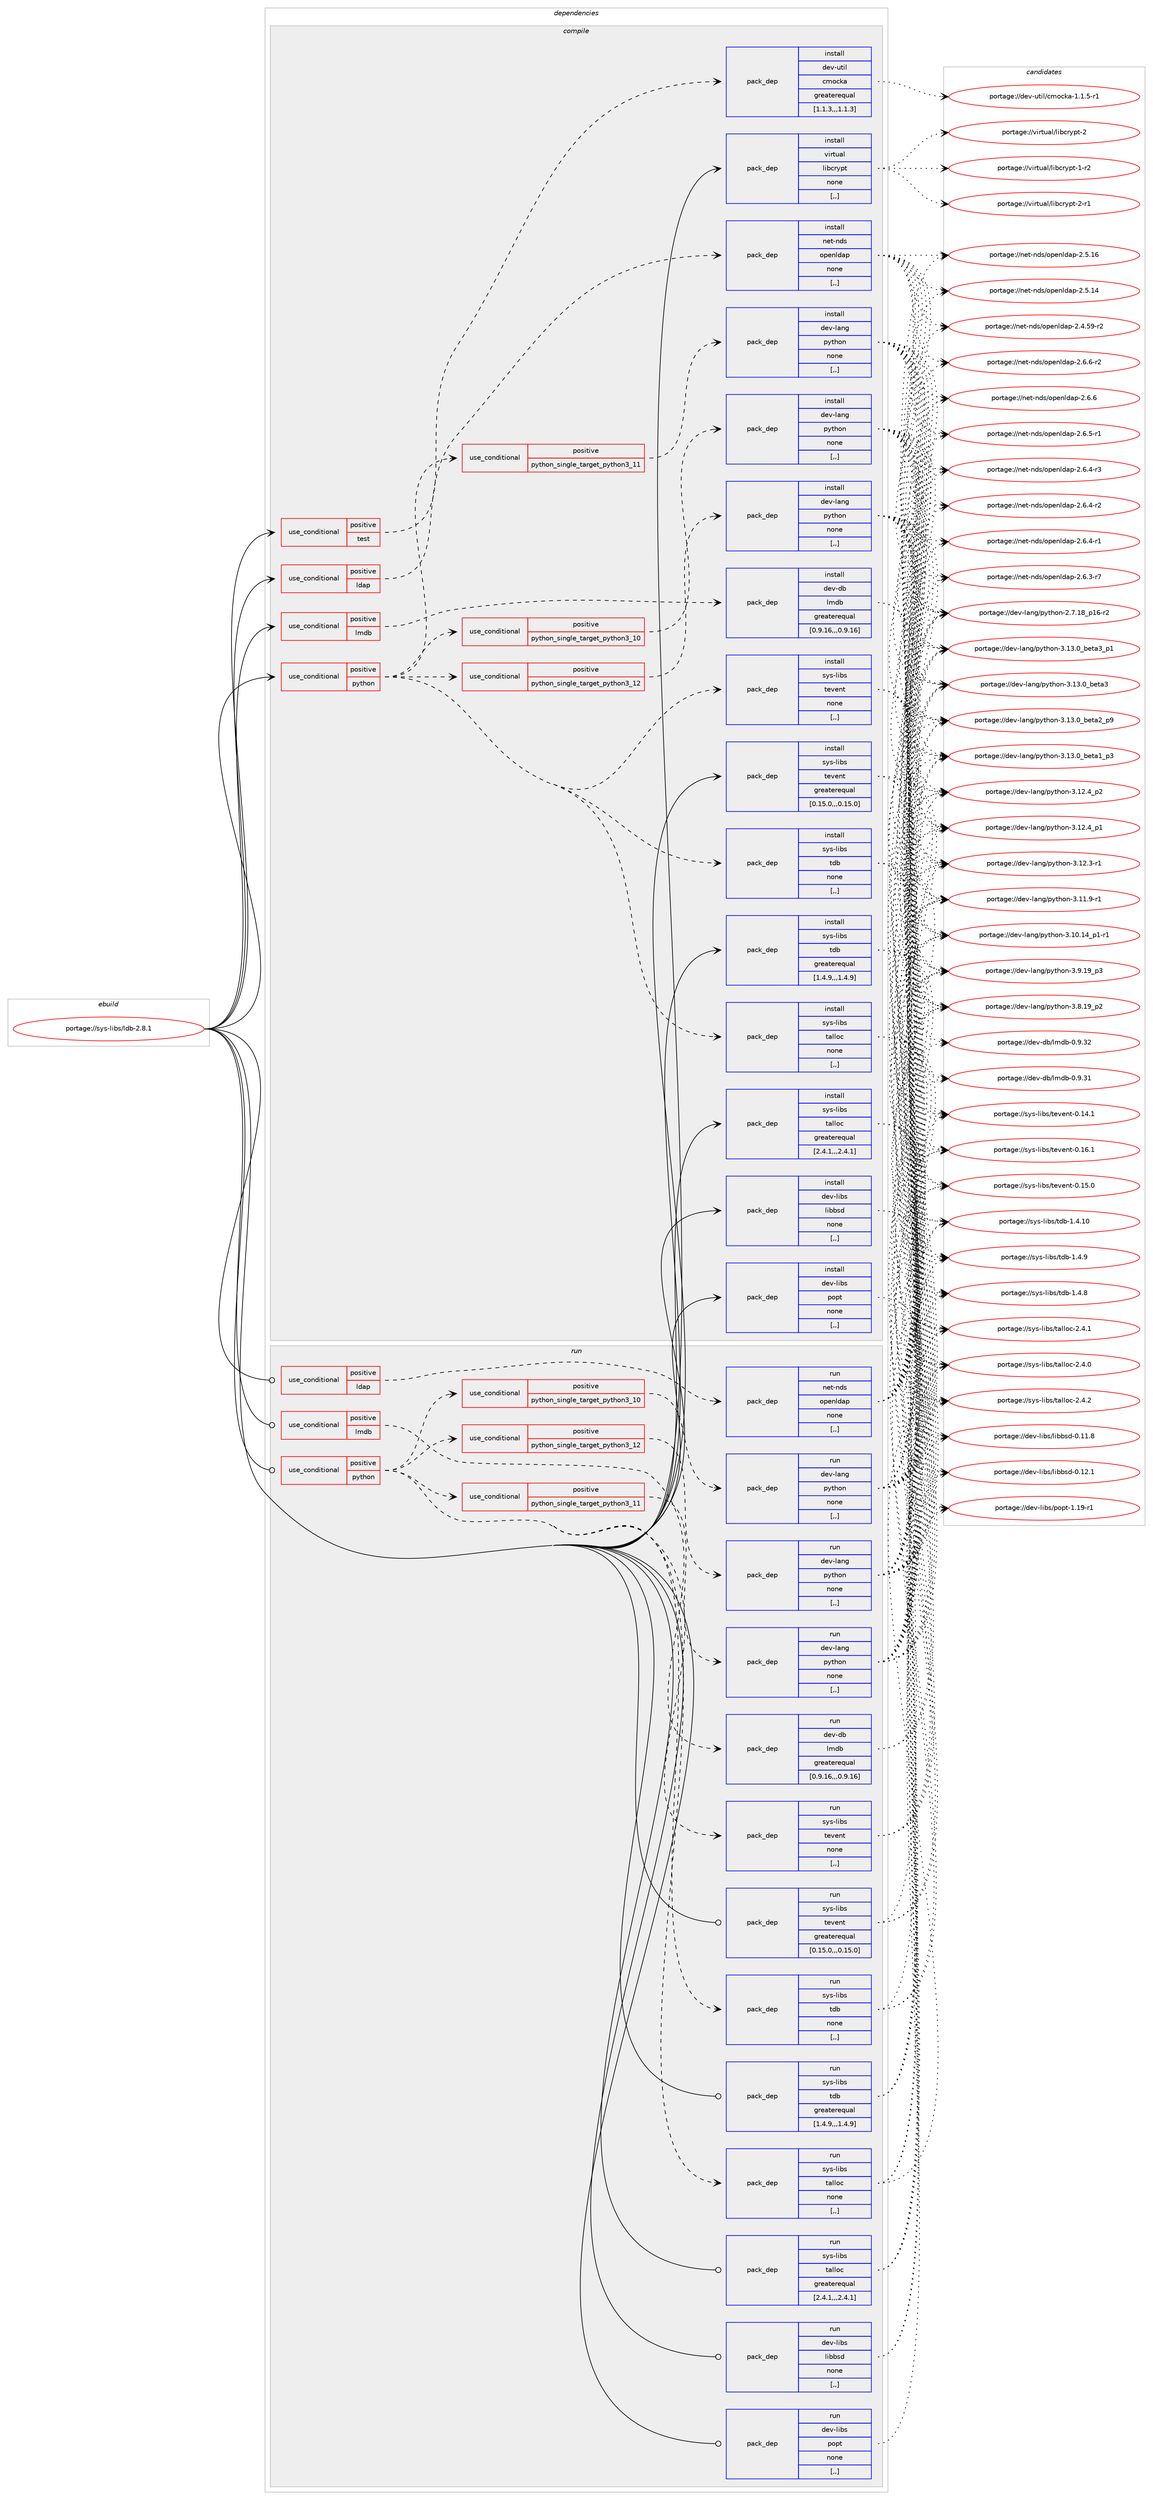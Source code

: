 digraph prolog {

# *************
# Graph options
# *************

newrank=true;
concentrate=true;
compound=true;
graph [rankdir=LR,fontname=Helvetica,fontsize=10,ranksep=1.5];#, ranksep=2.5, nodesep=0.2];
edge  [arrowhead=vee];
node  [fontname=Helvetica,fontsize=10];

# **********
# The ebuild
# **********

subgraph cluster_leftcol {
color=gray;
label=<<i>ebuild</i>>;
id [label="portage://sys-libs/ldb-2.8.1", color=red, width=4, href="../sys-libs/ldb-2.8.1.svg"];
}

# ****************
# The dependencies
# ****************

subgraph cluster_midcol {
color=gray;
label=<<i>dependencies</i>>;
subgraph cluster_compile {
fillcolor="#eeeeee";
style=filled;
label=<<i>compile</i>>;
subgraph cond116615 {
dependency437889 [label=<<TABLE BORDER="0" CELLBORDER="1" CELLSPACING="0" CELLPADDING="4"><TR><TD ROWSPAN="3" CELLPADDING="10">use_conditional</TD></TR><TR><TD>positive</TD></TR><TR><TD>ldap</TD></TR></TABLE>>, shape=none, color=red];
subgraph pack318269 {
dependency437890 [label=<<TABLE BORDER="0" CELLBORDER="1" CELLSPACING="0" CELLPADDING="4" WIDTH="220"><TR><TD ROWSPAN="6" CELLPADDING="30">pack_dep</TD></TR><TR><TD WIDTH="110">install</TD></TR><TR><TD>net-nds</TD></TR><TR><TD>openldap</TD></TR><TR><TD>none</TD></TR><TR><TD>[,,]</TD></TR></TABLE>>, shape=none, color=blue];
}
dependency437889:e -> dependency437890:w [weight=20,style="dashed",arrowhead="vee"];
}
id:e -> dependency437889:w [weight=20,style="solid",arrowhead="vee"];
subgraph cond116616 {
dependency437891 [label=<<TABLE BORDER="0" CELLBORDER="1" CELLSPACING="0" CELLPADDING="4"><TR><TD ROWSPAN="3" CELLPADDING="10">use_conditional</TD></TR><TR><TD>positive</TD></TR><TR><TD>lmdb</TD></TR></TABLE>>, shape=none, color=red];
subgraph pack318270 {
dependency437892 [label=<<TABLE BORDER="0" CELLBORDER="1" CELLSPACING="0" CELLPADDING="4" WIDTH="220"><TR><TD ROWSPAN="6" CELLPADDING="30">pack_dep</TD></TR><TR><TD WIDTH="110">install</TD></TR><TR><TD>dev-db</TD></TR><TR><TD>lmdb</TD></TR><TR><TD>greaterequal</TD></TR><TR><TD>[0.9.16,,,0.9.16]</TD></TR></TABLE>>, shape=none, color=blue];
}
dependency437891:e -> dependency437892:w [weight=20,style="dashed",arrowhead="vee"];
}
id:e -> dependency437891:w [weight=20,style="solid",arrowhead="vee"];
subgraph cond116617 {
dependency437893 [label=<<TABLE BORDER="0" CELLBORDER="1" CELLSPACING="0" CELLPADDING="4"><TR><TD ROWSPAN="3" CELLPADDING="10">use_conditional</TD></TR><TR><TD>positive</TD></TR><TR><TD>python</TD></TR></TABLE>>, shape=none, color=red];
subgraph cond116618 {
dependency437894 [label=<<TABLE BORDER="0" CELLBORDER="1" CELLSPACING="0" CELLPADDING="4"><TR><TD ROWSPAN="3" CELLPADDING="10">use_conditional</TD></TR><TR><TD>positive</TD></TR><TR><TD>python_single_target_python3_10</TD></TR></TABLE>>, shape=none, color=red];
subgraph pack318271 {
dependency437895 [label=<<TABLE BORDER="0" CELLBORDER="1" CELLSPACING="0" CELLPADDING="4" WIDTH="220"><TR><TD ROWSPAN="6" CELLPADDING="30">pack_dep</TD></TR><TR><TD WIDTH="110">install</TD></TR><TR><TD>dev-lang</TD></TR><TR><TD>python</TD></TR><TR><TD>none</TD></TR><TR><TD>[,,]</TD></TR></TABLE>>, shape=none, color=blue];
}
dependency437894:e -> dependency437895:w [weight=20,style="dashed",arrowhead="vee"];
}
dependency437893:e -> dependency437894:w [weight=20,style="dashed",arrowhead="vee"];
subgraph cond116619 {
dependency437896 [label=<<TABLE BORDER="0" CELLBORDER="1" CELLSPACING="0" CELLPADDING="4"><TR><TD ROWSPAN="3" CELLPADDING="10">use_conditional</TD></TR><TR><TD>positive</TD></TR><TR><TD>python_single_target_python3_11</TD></TR></TABLE>>, shape=none, color=red];
subgraph pack318272 {
dependency437897 [label=<<TABLE BORDER="0" CELLBORDER="1" CELLSPACING="0" CELLPADDING="4" WIDTH="220"><TR><TD ROWSPAN="6" CELLPADDING="30">pack_dep</TD></TR><TR><TD WIDTH="110">install</TD></TR><TR><TD>dev-lang</TD></TR><TR><TD>python</TD></TR><TR><TD>none</TD></TR><TR><TD>[,,]</TD></TR></TABLE>>, shape=none, color=blue];
}
dependency437896:e -> dependency437897:w [weight=20,style="dashed",arrowhead="vee"];
}
dependency437893:e -> dependency437896:w [weight=20,style="dashed",arrowhead="vee"];
subgraph cond116620 {
dependency437898 [label=<<TABLE BORDER="0" CELLBORDER="1" CELLSPACING="0" CELLPADDING="4"><TR><TD ROWSPAN="3" CELLPADDING="10">use_conditional</TD></TR><TR><TD>positive</TD></TR><TR><TD>python_single_target_python3_12</TD></TR></TABLE>>, shape=none, color=red];
subgraph pack318273 {
dependency437899 [label=<<TABLE BORDER="0" CELLBORDER="1" CELLSPACING="0" CELLPADDING="4" WIDTH="220"><TR><TD ROWSPAN="6" CELLPADDING="30">pack_dep</TD></TR><TR><TD WIDTH="110">install</TD></TR><TR><TD>dev-lang</TD></TR><TR><TD>python</TD></TR><TR><TD>none</TD></TR><TR><TD>[,,]</TD></TR></TABLE>>, shape=none, color=blue];
}
dependency437898:e -> dependency437899:w [weight=20,style="dashed",arrowhead="vee"];
}
dependency437893:e -> dependency437898:w [weight=20,style="dashed",arrowhead="vee"];
subgraph pack318274 {
dependency437900 [label=<<TABLE BORDER="0" CELLBORDER="1" CELLSPACING="0" CELLPADDING="4" WIDTH="220"><TR><TD ROWSPAN="6" CELLPADDING="30">pack_dep</TD></TR><TR><TD WIDTH="110">install</TD></TR><TR><TD>sys-libs</TD></TR><TR><TD>talloc</TD></TR><TR><TD>none</TD></TR><TR><TD>[,,]</TD></TR></TABLE>>, shape=none, color=blue];
}
dependency437893:e -> dependency437900:w [weight=20,style="dashed",arrowhead="vee"];
subgraph pack318275 {
dependency437901 [label=<<TABLE BORDER="0" CELLBORDER="1" CELLSPACING="0" CELLPADDING="4" WIDTH="220"><TR><TD ROWSPAN="6" CELLPADDING="30">pack_dep</TD></TR><TR><TD WIDTH="110">install</TD></TR><TR><TD>sys-libs</TD></TR><TR><TD>tdb</TD></TR><TR><TD>none</TD></TR><TR><TD>[,,]</TD></TR></TABLE>>, shape=none, color=blue];
}
dependency437893:e -> dependency437901:w [weight=20,style="dashed",arrowhead="vee"];
subgraph pack318276 {
dependency437902 [label=<<TABLE BORDER="0" CELLBORDER="1" CELLSPACING="0" CELLPADDING="4" WIDTH="220"><TR><TD ROWSPAN="6" CELLPADDING="30">pack_dep</TD></TR><TR><TD WIDTH="110">install</TD></TR><TR><TD>sys-libs</TD></TR><TR><TD>tevent</TD></TR><TR><TD>none</TD></TR><TR><TD>[,,]</TD></TR></TABLE>>, shape=none, color=blue];
}
dependency437893:e -> dependency437902:w [weight=20,style="dashed",arrowhead="vee"];
}
id:e -> dependency437893:w [weight=20,style="solid",arrowhead="vee"];
subgraph cond116621 {
dependency437903 [label=<<TABLE BORDER="0" CELLBORDER="1" CELLSPACING="0" CELLPADDING="4"><TR><TD ROWSPAN="3" CELLPADDING="10">use_conditional</TD></TR><TR><TD>positive</TD></TR><TR><TD>test</TD></TR></TABLE>>, shape=none, color=red];
subgraph pack318277 {
dependency437904 [label=<<TABLE BORDER="0" CELLBORDER="1" CELLSPACING="0" CELLPADDING="4" WIDTH="220"><TR><TD ROWSPAN="6" CELLPADDING="30">pack_dep</TD></TR><TR><TD WIDTH="110">install</TD></TR><TR><TD>dev-util</TD></TR><TR><TD>cmocka</TD></TR><TR><TD>greaterequal</TD></TR><TR><TD>[1.1.3,,,1.1.3]</TD></TR></TABLE>>, shape=none, color=blue];
}
dependency437903:e -> dependency437904:w [weight=20,style="dashed",arrowhead="vee"];
}
id:e -> dependency437903:w [weight=20,style="solid",arrowhead="vee"];
subgraph pack318278 {
dependency437905 [label=<<TABLE BORDER="0" CELLBORDER="1" CELLSPACING="0" CELLPADDING="4" WIDTH="220"><TR><TD ROWSPAN="6" CELLPADDING="30">pack_dep</TD></TR><TR><TD WIDTH="110">install</TD></TR><TR><TD>dev-libs</TD></TR><TR><TD>libbsd</TD></TR><TR><TD>none</TD></TR><TR><TD>[,,]</TD></TR></TABLE>>, shape=none, color=blue];
}
id:e -> dependency437905:w [weight=20,style="solid",arrowhead="vee"];
subgraph pack318279 {
dependency437906 [label=<<TABLE BORDER="0" CELLBORDER="1" CELLSPACING="0" CELLPADDING="4" WIDTH="220"><TR><TD ROWSPAN="6" CELLPADDING="30">pack_dep</TD></TR><TR><TD WIDTH="110">install</TD></TR><TR><TD>dev-libs</TD></TR><TR><TD>popt</TD></TR><TR><TD>none</TD></TR><TR><TD>[,,]</TD></TR></TABLE>>, shape=none, color=blue];
}
id:e -> dependency437906:w [weight=20,style="solid",arrowhead="vee"];
subgraph pack318280 {
dependency437907 [label=<<TABLE BORDER="0" CELLBORDER="1" CELLSPACING="0" CELLPADDING="4" WIDTH="220"><TR><TD ROWSPAN="6" CELLPADDING="30">pack_dep</TD></TR><TR><TD WIDTH="110">install</TD></TR><TR><TD>sys-libs</TD></TR><TR><TD>talloc</TD></TR><TR><TD>greaterequal</TD></TR><TR><TD>[2.4.1,,,2.4.1]</TD></TR></TABLE>>, shape=none, color=blue];
}
id:e -> dependency437907:w [weight=20,style="solid",arrowhead="vee"];
subgraph pack318281 {
dependency437908 [label=<<TABLE BORDER="0" CELLBORDER="1" CELLSPACING="0" CELLPADDING="4" WIDTH="220"><TR><TD ROWSPAN="6" CELLPADDING="30">pack_dep</TD></TR><TR><TD WIDTH="110">install</TD></TR><TR><TD>sys-libs</TD></TR><TR><TD>tdb</TD></TR><TR><TD>greaterequal</TD></TR><TR><TD>[1.4.9,,,1.4.9]</TD></TR></TABLE>>, shape=none, color=blue];
}
id:e -> dependency437908:w [weight=20,style="solid",arrowhead="vee"];
subgraph pack318282 {
dependency437909 [label=<<TABLE BORDER="0" CELLBORDER="1" CELLSPACING="0" CELLPADDING="4" WIDTH="220"><TR><TD ROWSPAN="6" CELLPADDING="30">pack_dep</TD></TR><TR><TD WIDTH="110">install</TD></TR><TR><TD>sys-libs</TD></TR><TR><TD>tevent</TD></TR><TR><TD>greaterequal</TD></TR><TR><TD>[0.15.0,,,0.15.0]</TD></TR></TABLE>>, shape=none, color=blue];
}
id:e -> dependency437909:w [weight=20,style="solid",arrowhead="vee"];
subgraph pack318283 {
dependency437910 [label=<<TABLE BORDER="0" CELLBORDER="1" CELLSPACING="0" CELLPADDING="4" WIDTH="220"><TR><TD ROWSPAN="6" CELLPADDING="30">pack_dep</TD></TR><TR><TD WIDTH="110">install</TD></TR><TR><TD>virtual</TD></TR><TR><TD>libcrypt</TD></TR><TR><TD>none</TD></TR><TR><TD>[,,]</TD></TR></TABLE>>, shape=none, color=blue];
}
id:e -> dependency437910:w [weight=20,style="solid",arrowhead="vee"];
}
subgraph cluster_compileandrun {
fillcolor="#eeeeee";
style=filled;
label=<<i>compile and run</i>>;
}
subgraph cluster_run {
fillcolor="#eeeeee";
style=filled;
label=<<i>run</i>>;
subgraph cond116622 {
dependency437911 [label=<<TABLE BORDER="0" CELLBORDER="1" CELLSPACING="0" CELLPADDING="4"><TR><TD ROWSPAN="3" CELLPADDING="10">use_conditional</TD></TR><TR><TD>positive</TD></TR><TR><TD>ldap</TD></TR></TABLE>>, shape=none, color=red];
subgraph pack318284 {
dependency437912 [label=<<TABLE BORDER="0" CELLBORDER="1" CELLSPACING="0" CELLPADDING="4" WIDTH="220"><TR><TD ROWSPAN="6" CELLPADDING="30">pack_dep</TD></TR><TR><TD WIDTH="110">run</TD></TR><TR><TD>net-nds</TD></TR><TR><TD>openldap</TD></TR><TR><TD>none</TD></TR><TR><TD>[,,]</TD></TR></TABLE>>, shape=none, color=blue];
}
dependency437911:e -> dependency437912:w [weight=20,style="dashed",arrowhead="vee"];
}
id:e -> dependency437911:w [weight=20,style="solid",arrowhead="odot"];
subgraph cond116623 {
dependency437913 [label=<<TABLE BORDER="0" CELLBORDER="1" CELLSPACING="0" CELLPADDING="4"><TR><TD ROWSPAN="3" CELLPADDING="10">use_conditional</TD></TR><TR><TD>positive</TD></TR><TR><TD>lmdb</TD></TR></TABLE>>, shape=none, color=red];
subgraph pack318285 {
dependency437914 [label=<<TABLE BORDER="0" CELLBORDER="1" CELLSPACING="0" CELLPADDING="4" WIDTH="220"><TR><TD ROWSPAN="6" CELLPADDING="30">pack_dep</TD></TR><TR><TD WIDTH="110">run</TD></TR><TR><TD>dev-db</TD></TR><TR><TD>lmdb</TD></TR><TR><TD>greaterequal</TD></TR><TR><TD>[0.9.16,,,0.9.16]</TD></TR></TABLE>>, shape=none, color=blue];
}
dependency437913:e -> dependency437914:w [weight=20,style="dashed",arrowhead="vee"];
}
id:e -> dependency437913:w [weight=20,style="solid",arrowhead="odot"];
subgraph cond116624 {
dependency437915 [label=<<TABLE BORDER="0" CELLBORDER="1" CELLSPACING="0" CELLPADDING="4"><TR><TD ROWSPAN="3" CELLPADDING="10">use_conditional</TD></TR><TR><TD>positive</TD></TR><TR><TD>python</TD></TR></TABLE>>, shape=none, color=red];
subgraph cond116625 {
dependency437916 [label=<<TABLE BORDER="0" CELLBORDER="1" CELLSPACING="0" CELLPADDING="4"><TR><TD ROWSPAN="3" CELLPADDING="10">use_conditional</TD></TR><TR><TD>positive</TD></TR><TR><TD>python_single_target_python3_10</TD></TR></TABLE>>, shape=none, color=red];
subgraph pack318286 {
dependency437917 [label=<<TABLE BORDER="0" CELLBORDER="1" CELLSPACING="0" CELLPADDING="4" WIDTH="220"><TR><TD ROWSPAN="6" CELLPADDING="30">pack_dep</TD></TR><TR><TD WIDTH="110">run</TD></TR><TR><TD>dev-lang</TD></TR><TR><TD>python</TD></TR><TR><TD>none</TD></TR><TR><TD>[,,]</TD></TR></TABLE>>, shape=none, color=blue];
}
dependency437916:e -> dependency437917:w [weight=20,style="dashed",arrowhead="vee"];
}
dependency437915:e -> dependency437916:w [weight=20,style="dashed",arrowhead="vee"];
subgraph cond116626 {
dependency437918 [label=<<TABLE BORDER="0" CELLBORDER="1" CELLSPACING="0" CELLPADDING="4"><TR><TD ROWSPAN="3" CELLPADDING="10">use_conditional</TD></TR><TR><TD>positive</TD></TR><TR><TD>python_single_target_python3_11</TD></TR></TABLE>>, shape=none, color=red];
subgraph pack318287 {
dependency437919 [label=<<TABLE BORDER="0" CELLBORDER="1" CELLSPACING="0" CELLPADDING="4" WIDTH="220"><TR><TD ROWSPAN="6" CELLPADDING="30">pack_dep</TD></TR><TR><TD WIDTH="110">run</TD></TR><TR><TD>dev-lang</TD></TR><TR><TD>python</TD></TR><TR><TD>none</TD></TR><TR><TD>[,,]</TD></TR></TABLE>>, shape=none, color=blue];
}
dependency437918:e -> dependency437919:w [weight=20,style="dashed",arrowhead="vee"];
}
dependency437915:e -> dependency437918:w [weight=20,style="dashed",arrowhead="vee"];
subgraph cond116627 {
dependency437920 [label=<<TABLE BORDER="0" CELLBORDER="1" CELLSPACING="0" CELLPADDING="4"><TR><TD ROWSPAN="3" CELLPADDING="10">use_conditional</TD></TR><TR><TD>positive</TD></TR><TR><TD>python_single_target_python3_12</TD></TR></TABLE>>, shape=none, color=red];
subgraph pack318288 {
dependency437921 [label=<<TABLE BORDER="0" CELLBORDER="1" CELLSPACING="0" CELLPADDING="4" WIDTH="220"><TR><TD ROWSPAN="6" CELLPADDING="30">pack_dep</TD></TR><TR><TD WIDTH="110">run</TD></TR><TR><TD>dev-lang</TD></TR><TR><TD>python</TD></TR><TR><TD>none</TD></TR><TR><TD>[,,]</TD></TR></TABLE>>, shape=none, color=blue];
}
dependency437920:e -> dependency437921:w [weight=20,style="dashed",arrowhead="vee"];
}
dependency437915:e -> dependency437920:w [weight=20,style="dashed",arrowhead="vee"];
subgraph pack318289 {
dependency437922 [label=<<TABLE BORDER="0" CELLBORDER="1" CELLSPACING="0" CELLPADDING="4" WIDTH="220"><TR><TD ROWSPAN="6" CELLPADDING="30">pack_dep</TD></TR><TR><TD WIDTH="110">run</TD></TR><TR><TD>sys-libs</TD></TR><TR><TD>talloc</TD></TR><TR><TD>none</TD></TR><TR><TD>[,,]</TD></TR></TABLE>>, shape=none, color=blue];
}
dependency437915:e -> dependency437922:w [weight=20,style="dashed",arrowhead="vee"];
subgraph pack318290 {
dependency437923 [label=<<TABLE BORDER="0" CELLBORDER="1" CELLSPACING="0" CELLPADDING="4" WIDTH="220"><TR><TD ROWSPAN="6" CELLPADDING="30">pack_dep</TD></TR><TR><TD WIDTH="110">run</TD></TR><TR><TD>sys-libs</TD></TR><TR><TD>tdb</TD></TR><TR><TD>none</TD></TR><TR><TD>[,,]</TD></TR></TABLE>>, shape=none, color=blue];
}
dependency437915:e -> dependency437923:w [weight=20,style="dashed",arrowhead="vee"];
subgraph pack318291 {
dependency437924 [label=<<TABLE BORDER="0" CELLBORDER="1" CELLSPACING="0" CELLPADDING="4" WIDTH="220"><TR><TD ROWSPAN="6" CELLPADDING="30">pack_dep</TD></TR><TR><TD WIDTH="110">run</TD></TR><TR><TD>sys-libs</TD></TR><TR><TD>tevent</TD></TR><TR><TD>none</TD></TR><TR><TD>[,,]</TD></TR></TABLE>>, shape=none, color=blue];
}
dependency437915:e -> dependency437924:w [weight=20,style="dashed",arrowhead="vee"];
}
id:e -> dependency437915:w [weight=20,style="solid",arrowhead="odot"];
subgraph pack318292 {
dependency437925 [label=<<TABLE BORDER="0" CELLBORDER="1" CELLSPACING="0" CELLPADDING="4" WIDTH="220"><TR><TD ROWSPAN="6" CELLPADDING="30">pack_dep</TD></TR><TR><TD WIDTH="110">run</TD></TR><TR><TD>dev-libs</TD></TR><TR><TD>libbsd</TD></TR><TR><TD>none</TD></TR><TR><TD>[,,]</TD></TR></TABLE>>, shape=none, color=blue];
}
id:e -> dependency437925:w [weight=20,style="solid",arrowhead="odot"];
subgraph pack318293 {
dependency437926 [label=<<TABLE BORDER="0" CELLBORDER="1" CELLSPACING="0" CELLPADDING="4" WIDTH="220"><TR><TD ROWSPAN="6" CELLPADDING="30">pack_dep</TD></TR><TR><TD WIDTH="110">run</TD></TR><TR><TD>dev-libs</TD></TR><TR><TD>popt</TD></TR><TR><TD>none</TD></TR><TR><TD>[,,]</TD></TR></TABLE>>, shape=none, color=blue];
}
id:e -> dependency437926:w [weight=20,style="solid",arrowhead="odot"];
subgraph pack318294 {
dependency437927 [label=<<TABLE BORDER="0" CELLBORDER="1" CELLSPACING="0" CELLPADDING="4" WIDTH="220"><TR><TD ROWSPAN="6" CELLPADDING="30">pack_dep</TD></TR><TR><TD WIDTH="110">run</TD></TR><TR><TD>sys-libs</TD></TR><TR><TD>talloc</TD></TR><TR><TD>greaterequal</TD></TR><TR><TD>[2.4.1,,,2.4.1]</TD></TR></TABLE>>, shape=none, color=blue];
}
id:e -> dependency437927:w [weight=20,style="solid",arrowhead="odot"];
subgraph pack318295 {
dependency437928 [label=<<TABLE BORDER="0" CELLBORDER="1" CELLSPACING="0" CELLPADDING="4" WIDTH="220"><TR><TD ROWSPAN="6" CELLPADDING="30">pack_dep</TD></TR><TR><TD WIDTH="110">run</TD></TR><TR><TD>sys-libs</TD></TR><TR><TD>tdb</TD></TR><TR><TD>greaterequal</TD></TR><TR><TD>[1.4.9,,,1.4.9]</TD></TR></TABLE>>, shape=none, color=blue];
}
id:e -> dependency437928:w [weight=20,style="solid",arrowhead="odot"];
subgraph pack318296 {
dependency437929 [label=<<TABLE BORDER="0" CELLBORDER="1" CELLSPACING="0" CELLPADDING="4" WIDTH="220"><TR><TD ROWSPAN="6" CELLPADDING="30">pack_dep</TD></TR><TR><TD WIDTH="110">run</TD></TR><TR><TD>sys-libs</TD></TR><TR><TD>tevent</TD></TR><TR><TD>greaterequal</TD></TR><TR><TD>[0.15.0,,,0.15.0]</TD></TR></TABLE>>, shape=none, color=blue];
}
id:e -> dependency437929:w [weight=20,style="solid",arrowhead="odot"];
}
}

# **************
# The candidates
# **************

subgraph cluster_choices {
rank=same;
color=gray;
label=<<i>candidates</i>>;

subgraph choice318269 {
color=black;
nodesep=1;
choice1101011164511010011547111112101110108100971124550465446544511450 [label="portage://net-nds/openldap-2.6.6-r2", color=red, width=4,href="../net-nds/openldap-2.6.6-r2.svg"];
choice110101116451101001154711111210111010810097112455046544654 [label="portage://net-nds/openldap-2.6.6", color=red, width=4,href="../net-nds/openldap-2.6.6.svg"];
choice1101011164511010011547111112101110108100971124550465446534511449 [label="portage://net-nds/openldap-2.6.5-r1", color=red, width=4,href="../net-nds/openldap-2.6.5-r1.svg"];
choice1101011164511010011547111112101110108100971124550465446524511451 [label="portage://net-nds/openldap-2.6.4-r3", color=red, width=4,href="../net-nds/openldap-2.6.4-r3.svg"];
choice1101011164511010011547111112101110108100971124550465446524511450 [label="portage://net-nds/openldap-2.6.4-r2", color=red, width=4,href="../net-nds/openldap-2.6.4-r2.svg"];
choice1101011164511010011547111112101110108100971124550465446524511449 [label="portage://net-nds/openldap-2.6.4-r1", color=red, width=4,href="../net-nds/openldap-2.6.4-r1.svg"];
choice1101011164511010011547111112101110108100971124550465446514511455 [label="portage://net-nds/openldap-2.6.3-r7", color=red, width=4,href="../net-nds/openldap-2.6.3-r7.svg"];
choice11010111645110100115471111121011101081009711245504653464954 [label="portage://net-nds/openldap-2.5.16", color=red, width=4,href="../net-nds/openldap-2.5.16.svg"];
choice11010111645110100115471111121011101081009711245504653464952 [label="portage://net-nds/openldap-2.5.14", color=red, width=4,href="../net-nds/openldap-2.5.14.svg"];
choice110101116451101001154711111210111010810097112455046524653574511450 [label="portage://net-nds/openldap-2.4.59-r2", color=red, width=4,href="../net-nds/openldap-2.4.59-r2.svg"];
dependency437890:e -> choice1101011164511010011547111112101110108100971124550465446544511450:w [style=dotted,weight="100"];
dependency437890:e -> choice110101116451101001154711111210111010810097112455046544654:w [style=dotted,weight="100"];
dependency437890:e -> choice1101011164511010011547111112101110108100971124550465446534511449:w [style=dotted,weight="100"];
dependency437890:e -> choice1101011164511010011547111112101110108100971124550465446524511451:w [style=dotted,weight="100"];
dependency437890:e -> choice1101011164511010011547111112101110108100971124550465446524511450:w [style=dotted,weight="100"];
dependency437890:e -> choice1101011164511010011547111112101110108100971124550465446524511449:w [style=dotted,weight="100"];
dependency437890:e -> choice1101011164511010011547111112101110108100971124550465446514511455:w [style=dotted,weight="100"];
dependency437890:e -> choice11010111645110100115471111121011101081009711245504653464954:w [style=dotted,weight="100"];
dependency437890:e -> choice11010111645110100115471111121011101081009711245504653464952:w [style=dotted,weight="100"];
dependency437890:e -> choice110101116451101001154711111210111010810097112455046524653574511450:w [style=dotted,weight="100"];
}
subgraph choice318270 {
color=black;
nodesep=1;
choice1001011184510098471081091009845484657465150 [label="portage://dev-db/lmdb-0.9.32", color=red, width=4,href="../dev-db/lmdb-0.9.32.svg"];
choice1001011184510098471081091009845484657465149 [label="portage://dev-db/lmdb-0.9.31", color=red, width=4,href="../dev-db/lmdb-0.9.31.svg"];
dependency437892:e -> choice1001011184510098471081091009845484657465150:w [style=dotted,weight="100"];
dependency437892:e -> choice1001011184510098471081091009845484657465149:w [style=dotted,weight="100"];
}
subgraph choice318271 {
color=black;
nodesep=1;
choice10010111845108971101034711212111610411111045514649514648959810111697519511249 [label="portage://dev-lang/python-3.13.0_beta3_p1", color=red, width=4,href="../dev-lang/python-3.13.0_beta3_p1.svg"];
choice1001011184510897110103471121211161041111104551464951464895981011169751 [label="portage://dev-lang/python-3.13.0_beta3", color=red, width=4,href="../dev-lang/python-3.13.0_beta3.svg"];
choice10010111845108971101034711212111610411111045514649514648959810111697509511257 [label="portage://dev-lang/python-3.13.0_beta2_p9", color=red, width=4,href="../dev-lang/python-3.13.0_beta2_p9.svg"];
choice10010111845108971101034711212111610411111045514649514648959810111697499511251 [label="portage://dev-lang/python-3.13.0_beta1_p3", color=red, width=4,href="../dev-lang/python-3.13.0_beta1_p3.svg"];
choice100101118451089711010347112121116104111110455146495046529511250 [label="portage://dev-lang/python-3.12.4_p2", color=red, width=4,href="../dev-lang/python-3.12.4_p2.svg"];
choice100101118451089711010347112121116104111110455146495046529511249 [label="portage://dev-lang/python-3.12.4_p1", color=red, width=4,href="../dev-lang/python-3.12.4_p1.svg"];
choice100101118451089711010347112121116104111110455146495046514511449 [label="portage://dev-lang/python-3.12.3-r1", color=red, width=4,href="../dev-lang/python-3.12.3-r1.svg"];
choice100101118451089711010347112121116104111110455146494946574511449 [label="portage://dev-lang/python-3.11.9-r1", color=red, width=4,href="../dev-lang/python-3.11.9-r1.svg"];
choice100101118451089711010347112121116104111110455146494846495295112494511449 [label="portage://dev-lang/python-3.10.14_p1-r1", color=red, width=4,href="../dev-lang/python-3.10.14_p1-r1.svg"];
choice100101118451089711010347112121116104111110455146574649579511251 [label="portage://dev-lang/python-3.9.19_p3", color=red, width=4,href="../dev-lang/python-3.9.19_p3.svg"];
choice100101118451089711010347112121116104111110455146564649579511250 [label="portage://dev-lang/python-3.8.19_p2", color=red, width=4,href="../dev-lang/python-3.8.19_p2.svg"];
choice100101118451089711010347112121116104111110455046554649569511249544511450 [label="portage://dev-lang/python-2.7.18_p16-r2", color=red, width=4,href="../dev-lang/python-2.7.18_p16-r2.svg"];
dependency437895:e -> choice10010111845108971101034711212111610411111045514649514648959810111697519511249:w [style=dotted,weight="100"];
dependency437895:e -> choice1001011184510897110103471121211161041111104551464951464895981011169751:w [style=dotted,weight="100"];
dependency437895:e -> choice10010111845108971101034711212111610411111045514649514648959810111697509511257:w [style=dotted,weight="100"];
dependency437895:e -> choice10010111845108971101034711212111610411111045514649514648959810111697499511251:w [style=dotted,weight="100"];
dependency437895:e -> choice100101118451089711010347112121116104111110455146495046529511250:w [style=dotted,weight="100"];
dependency437895:e -> choice100101118451089711010347112121116104111110455146495046529511249:w [style=dotted,weight="100"];
dependency437895:e -> choice100101118451089711010347112121116104111110455146495046514511449:w [style=dotted,weight="100"];
dependency437895:e -> choice100101118451089711010347112121116104111110455146494946574511449:w [style=dotted,weight="100"];
dependency437895:e -> choice100101118451089711010347112121116104111110455146494846495295112494511449:w [style=dotted,weight="100"];
dependency437895:e -> choice100101118451089711010347112121116104111110455146574649579511251:w [style=dotted,weight="100"];
dependency437895:e -> choice100101118451089711010347112121116104111110455146564649579511250:w [style=dotted,weight="100"];
dependency437895:e -> choice100101118451089711010347112121116104111110455046554649569511249544511450:w [style=dotted,weight="100"];
}
subgraph choice318272 {
color=black;
nodesep=1;
choice10010111845108971101034711212111610411111045514649514648959810111697519511249 [label="portage://dev-lang/python-3.13.0_beta3_p1", color=red, width=4,href="../dev-lang/python-3.13.0_beta3_p1.svg"];
choice1001011184510897110103471121211161041111104551464951464895981011169751 [label="portage://dev-lang/python-3.13.0_beta3", color=red, width=4,href="../dev-lang/python-3.13.0_beta3.svg"];
choice10010111845108971101034711212111610411111045514649514648959810111697509511257 [label="portage://dev-lang/python-3.13.0_beta2_p9", color=red, width=4,href="../dev-lang/python-3.13.0_beta2_p9.svg"];
choice10010111845108971101034711212111610411111045514649514648959810111697499511251 [label="portage://dev-lang/python-3.13.0_beta1_p3", color=red, width=4,href="../dev-lang/python-3.13.0_beta1_p3.svg"];
choice100101118451089711010347112121116104111110455146495046529511250 [label="portage://dev-lang/python-3.12.4_p2", color=red, width=4,href="../dev-lang/python-3.12.4_p2.svg"];
choice100101118451089711010347112121116104111110455146495046529511249 [label="portage://dev-lang/python-3.12.4_p1", color=red, width=4,href="../dev-lang/python-3.12.4_p1.svg"];
choice100101118451089711010347112121116104111110455146495046514511449 [label="portage://dev-lang/python-3.12.3-r1", color=red, width=4,href="../dev-lang/python-3.12.3-r1.svg"];
choice100101118451089711010347112121116104111110455146494946574511449 [label="portage://dev-lang/python-3.11.9-r1", color=red, width=4,href="../dev-lang/python-3.11.9-r1.svg"];
choice100101118451089711010347112121116104111110455146494846495295112494511449 [label="portage://dev-lang/python-3.10.14_p1-r1", color=red, width=4,href="../dev-lang/python-3.10.14_p1-r1.svg"];
choice100101118451089711010347112121116104111110455146574649579511251 [label="portage://dev-lang/python-3.9.19_p3", color=red, width=4,href="../dev-lang/python-3.9.19_p3.svg"];
choice100101118451089711010347112121116104111110455146564649579511250 [label="portage://dev-lang/python-3.8.19_p2", color=red, width=4,href="../dev-lang/python-3.8.19_p2.svg"];
choice100101118451089711010347112121116104111110455046554649569511249544511450 [label="portage://dev-lang/python-2.7.18_p16-r2", color=red, width=4,href="../dev-lang/python-2.7.18_p16-r2.svg"];
dependency437897:e -> choice10010111845108971101034711212111610411111045514649514648959810111697519511249:w [style=dotted,weight="100"];
dependency437897:e -> choice1001011184510897110103471121211161041111104551464951464895981011169751:w [style=dotted,weight="100"];
dependency437897:e -> choice10010111845108971101034711212111610411111045514649514648959810111697509511257:w [style=dotted,weight="100"];
dependency437897:e -> choice10010111845108971101034711212111610411111045514649514648959810111697499511251:w [style=dotted,weight="100"];
dependency437897:e -> choice100101118451089711010347112121116104111110455146495046529511250:w [style=dotted,weight="100"];
dependency437897:e -> choice100101118451089711010347112121116104111110455146495046529511249:w [style=dotted,weight="100"];
dependency437897:e -> choice100101118451089711010347112121116104111110455146495046514511449:w [style=dotted,weight="100"];
dependency437897:e -> choice100101118451089711010347112121116104111110455146494946574511449:w [style=dotted,weight="100"];
dependency437897:e -> choice100101118451089711010347112121116104111110455146494846495295112494511449:w [style=dotted,weight="100"];
dependency437897:e -> choice100101118451089711010347112121116104111110455146574649579511251:w [style=dotted,weight="100"];
dependency437897:e -> choice100101118451089711010347112121116104111110455146564649579511250:w [style=dotted,weight="100"];
dependency437897:e -> choice100101118451089711010347112121116104111110455046554649569511249544511450:w [style=dotted,weight="100"];
}
subgraph choice318273 {
color=black;
nodesep=1;
choice10010111845108971101034711212111610411111045514649514648959810111697519511249 [label="portage://dev-lang/python-3.13.0_beta3_p1", color=red, width=4,href="../dev-lang/python-3.13.0_beta3_p1.svg"];
choice1001011184510897110103471121211161041111104551464951464895981011169751 [label="portage://dev-lang/python-3.13.0_beta3", color=red, width=4,href="../dev-lang/python-3.13.0_beta3.svg"];
choice10010111845108971101034711212111610411111045514649514648959810111697509511257 [label="portage://dev-lang/python-3.13.0_beta2_p9", color=red, width=4,href="../dev-lang/python-3.13.0_beta2_p9.svg"];
choice10010111845108971101034711212111610411111045514649514648959810111697499511251 [label="portage://dev-lang/python-3.13.0_beta1_p3", color=red, width=4,href="../dev-lang/python-3.13.0_beta1_p3.svg"];
choice100101118451089711010347112121116104111110455146495046529511250 [label="portage://dev-lang/python-3.12.4_p2", color=red, width=4,href="../dev-lang/python-3.12.4_p2.svg"];
choice100101118451089711010347112121116104111110455146495046529511249 [label="portage://dev-lang/python-3.12.4_p1", color=red, width=4,href="../dev-lang/python-3.12.4_p1.svg"];
choice100101118451089711010347112121116104111110455146495046514511449 [label="portage://dev-lang/python-3.12.3-r1", color=red, width=4,href="../dev-lang/python-3.12.3-r1.svg"];
choice100101118451089711010347112121116104111110455146494946574511449 [label="portage://dev-lang/python-3.11.9-r1", color=red, width=4,href="../dev-lang/python-3.11.9-r1.svg"];
choice100101118451089711010347112121116104111110455146494846495295112494511449 [label="portage://dev-lang/python-3.10.14_p1-r1", color=red, width=4,href="../dev-lang/python-3.10.14_p1-r1.svg"];
choice100101118451089711010347112121116104111110455146574649579511251 [label="portage://dev-lang/python-3.9.19_p3", color=red, width=4,href="../dev-lang/python-3.9.19_p3.svg"];
choice100101118451089711010347112121116104111110455146564649579511250 [label="portage://dev-lang/python-3.8.19_p2", color=red, width=4,href="../dev-lang/python-3.8.19_p2.svg"];
choice100101118451089711010347112121116104111110455046554649569511249544511450 [label="portage://dev-lang/python-2.7.18_p16-r2", color=red, width=4,href="../dev-lang/python-2.7.18_p16-r2.svg"];
dependency437899:e -> choice10010111845108971101034711212111610411111045514649514648959810111697519511249:w [style=dotted,weight="100"];
dependency437899:e -> choice1001011184510897110103471121211161041111104551464951464895981011169751:w [style=dotted,weight="100"];
dependency437899:e -> choice10010111845108971101034711212111610411111045514649514648959810111697509511257:w [style=dotted,weight="100"];
dependency437899:e -> choice10010111845108971101034711212111610411111045514649514648959810111697499511251:w [style=dotted,weight="100"];
dependency437899:e -> choice100101118451089711010347112121116104111110455146495046529511250:w [style=dotted,weight="100"];
dependency437899:e -> choice100101118451089711010347112121116104111110455146495046529511249:w [style=dotted,weight="100"];
dependency437899:e -> choice100101118451089711010347112121116104111110455146495046514511449:w [style=dotted,weight="100"];
dependency437899:e -> choice100101118451089711010347112121116104111110455146494946574511449:w [style=dotted,weight="100"];
dependency437899:e -> choice100101118451089711010347112121116104111110455146494846495295112494511449:w [style=dotted,weight="100"];
dependency437899:e -> choice100101118451089711010347112121116104111110455146574649579511251:w [style=dotted,weight="100"];
dependency437899:e -> choice100101118451089711010347112121116104111110455146564649579511250:w [style=dotted,weight="100"];
dependency437899:e -> choice100101118451089711010347112121116104111110455046554649569511249544511450:w [style=dotted,weight="100"];
}
subgraph choice318274 {
color=black;
nodesep=1;
choice1151211154510810598115471169710810811199455046524650 [label="portage://sys-libs/talloc-2.4.2", color=red, width=4,href="../sys-libs/talloc-2.4.2.svg"];
choice1151211154510810598115471169710810811199455046524649 [label="portage://sys-libs/talloc-2.4.1", color=red, width=4,href="../sys-libs/talloc-2.4.1.svg"];
choice1151211154510810598115471169710810811199455046524648 [label="portage://sys-libs/talloc-2.4.0", color=red, width=4,href="../sys-libs/talloc-2.4.0.svg"];
dependency437900:e -> choice1151211154510810598115471169710810811199455046524650:w [style=dotted,weight="100"];
dependency437900:e -> choice1151211154510810598115471169710810811199455046524649:w [style=dotted,weight="100"];
dependency437900:e -> choice1151211154510810598115471169710810811199455046524648:w [style=dotted,weight="100"];
}
subgraph choice318275 {
color=black;
nodesep=1;
choice1151211154510810598115471161009845494652464948 [label="portage://sys-libs/tdb-1.4.10", color=red, width=4,href="../sys-libs/tdb-1.4.10.svg"];
choice11512111545108105981154711610098454946524657 [label="portage://sys-libs/tdb-1.4.9", color=red, width=4,href="../sys-libs/tdb-1.4.9.svg"];
choice11512111545108105981154711610098454946524656 [label="portage://sys-libs/tdb-1.4.8", color=red, width=4,href="../sys-libs/tdb-1.4.8.svg"];
dependency437901:e -> choice1151211154510810598115471161009845494652464948:w [style=dotted,weight="100"];
dependency437901:e -> choice11512111545108105981154711610098454946524657:w [style=dotted,weight="100"];
dependency437901:e -> choice11512111545108105981154711610098454946524656:w [style=dotted,weight="100"];
}
subgraph choice318276 {
color=black;
nodesep=1;
choice11512111545108105981154711610111810111011645484649544649 [label="portage://sys-libs/tevent-0.16.1", color=red, width=4,href="../sys-libs/tevent-0.16.1.svg"];
choice11512111545108105981154711610111810111011645484649534648 [label="portage://sys-libs/tevent-0.15.0", color=red, width=4,href="../sys-libs/tevent-0.15.0.svg"];
choice11512111545108105981154711610111810111011645484649524649 [label="portage://sys-libs/tevent-0.14.1", color=red, width=4,href="../sys-libs/tevent-0.14.1.svg"];
dependency437902:e -> choice11512111545108105981154711610111810111011645484649544649:w [style=dotted,weight="100"];
dependency437902:e -> choice11512111545108105981154711610111810111011645484649534648:w [style=dotted,weight="100"];
dependency437902:e -> choice11512111545108105981154711610111810111011645484649524649:w [style=dotted,weight="100"];
}
subgraph choice318277 {
color=black;
nodesep=1;
choice10010111845117116105108479910911199107974549464946534511449 [label="portage://dev-util/cmocka-1.1.5-r1", color=red, width=4,href="../dev-util/cmocka-1.1.5-r1.svg"];
dependency437904:e -> choice10010111845117116105108479910911199107974549464946534511449:w [style=dotted,weight="100"];
}
subgraph choice318278 {
color=black;
nodesep=1;
choice100101118451081059811547108105989811510045484649504649 [label="portage://dev-libs/libbsd-0.12.1", color=red, width=4,href="../dev-libs/libbsd-0.12.1.svg"];
choice100101118451081059811547108105989811510045484649494656 [label="portage://dev-libs/libbsd-0.11.8", color=red, width=4,href="../dev-libs/libbsd-0.11.8.svg"];
dependency437905:e -> choice100101118451081059811547108105989811510045484649504649:w [style=dotted,weight="100"];
dependency437905:e -> choice100101118451081059811547108105989811510045484649494656:w [style=dotted,weight="100"];
}
subgraph choice318279 {
color=black;
nodesep=1;
choice10010111845108105981154711211111211645494649574511449 [label="portage://dev-libs/popt-1.19-r1", color=red, width=4,href="../dev-libs/popt-1.19-r1.svg"];
dependency437906:e -> choice10010111845108105981154711211111211645494649574511449:w [style=dotted,weight="100"];
}
subgraph choice318280 {
color=black;
nodesep=1;
choice1151211154510810598115471169710810811199455046524650 [label="portage://sys-libs/talloc-2.4.2", color=red, width=4,href="../sys-libs/talloc-2.4.2.svg"];
choice1151211154510810598115471169710810811199455046524649 [label="portage://sys-libs/talloc-2.4.1", color=red, width=4,href="../sys-libs/talloc-2.4.1.svg"];
choice1151211154510810598115471169710810811199455046524648 [label="portage://sys-libs/talloc-2.4.0", color=red, width=4,href="../sys-libs/talloc-2.4.0.svg"];
dependency437907:e -> choice1151211154510810598115471169710810811199455046524650:w [style=dotted,weight="100"];
dependency437907:e -> choice1151211154510810598115471169710810811199455046524649:w [style=dotted,weight="100"];
dependency437907:e -> choice1151211154510810598115471169710810811199455046524648:w [style=dotted,weight="100"];
}
subgraph choice318281 {
color=black;
nodesep=1;
choice1151211154510810598115471161009845494652464948 [label="portage://sys-libs/tdb-1.4.10", color=red, width=4,href="../sys-libs/tdb-1.4.10.svg"];
choice11512111545108105981154711610098454946524657 [label="portage://sys-libs/tdb-1.4.9", color=red, width=4,href="../sys-libs/tdb-1.4.9.svg"];
choice11512111545108105981154711610098454946524656 [label="portage://sys-libs/tdb-1.4.8", color=red, width=4,href="../sys-libs/tdb-1.4.8.svg"];
dependency437908:e -> choice1151211154510810598115471161009845494652464948:w [style=dotted,weight="100"];
dependency437908:e -> choice11512111545108105981154711610098454946524657:w [style=dotted,weight="100"];
dependency437908:e -> choice11512111545108105981154711610098454946524656:w [style=dotted,weight="100"];
}
subgraph choice318282 {
color=black;
nodesep=1;
choice11512111545108105981154711610111810111011645484649544649 [label="portage://sys-libs/tevent-0.16.1", color=red, width=4,href="../sys-libs/tevent-0.16.1.svg"];
choice11512111545108105981154711610111810111011645484649534648 [label="portage://sys-libs/tevent-0.15.0", color=red, width=4,href="../sys-libs/tevent-0.15.0.svg"];
choice11512111545108105981154711610111810111011645484649524649 [label="portage://sys-libs/tevent-0.14.1", color=red, width=4,href="../sys-libs/tevent-0.14.1.svg"];
dependency437909:e -> choice11512111545108105981154711610111810111011645484649544649:w [style=dotted,weight="100"];
dependency437909:e -> choice11512111545108105981154711610111810111011645484649534648:w [style=dotted,weight="100"];
dependency437909:e -> choice11512111545108105981154711610111810111011645484649524649:w [style=dotted,weight="100"];
}
subgraph choice318283 {
color=black;
nodesep=1;
choice1181051141161179710847108105989911412111211645504511449 [label="portage://virtual/libcrypt-2-r1", color=red, width=4,href="../virtual/libcrypt-2-r1.svg"];
choice118105114116117971084710810598991141211121164550 [label="portage://virtual/libcrypt-2", color=red, width=4,href="../virtual/libcrypt-2.svg"];
choice1181051141161179710847108105989911412111211645494511450 [label="portage://virtual/libcrypt-1-r2", color=red, width=4,href="../virtual/libcrypt-1-r2.svg"];
dependency437910:e -> choice1181051141161179710847108105989911412111211645504511449:w [style=dotted,weight="100"];
dependency437910:e -> choice118105114116117971084710810598991141211121164550:w [style=dotted,weight="100"];
dependency437910:e -> choice1181051141161179710847108105989911412111211645494511450:w [style=dotted,weight="100"];
}
subgraph choice318284 {
color=black;
nodesep=1;
choice1101011164511010011547111112101110108100971124550465446544511450 [label="portage://net-nds/openldap-2.6.6-r2", color=red, width=4,href="../net-nds/openldap-2.6.6-r2.svg"];
choice110101116451101001154711111210111010810097112455046544654 [label="portage://net-nds/openldap-2.6.6", color=red, width=4,href="../net-nds/openldap-2.6.6.svg"];
choice1101011164511010011547111112101110108100971124550465446534511449 [label="portage://net-nds/openldap-2.6.5-r1", color=red, width=4,href="../net-nds/openldap-2.6.5-r1.svg"];
choice1101011164511010011547111112101110108100971124550465446524511451 [label="portage://net-nds/openldap-2.6.4-r3", color=red, width=4,href="../net-nds/openldap-2.6.4-r3.svg"];
choice1101011164511010011547111112101110108100971124550465446524511450 [label="portage://net-nds/openldap-2.6.4-r2", color=red, width=4,href="../net-nds/openldap-2.6.4-r2.svg"];
choice1101011164511010011547111112101110108100971124550465446524511449 [label="portage://net-nds/openldap-2.6.4-r1", color=red, width=4,href="../net-nds/openldap-2.6.4-r1.svg"];
choice1101011164511010011547111112101110108100971124550465446514511455 [label="portage://net-nds/openldap-2.6.3-r7", color=red, width=4,href="../net-nds/openldap-2.6.3-r7.svg"];
choice11010111645110100115471111121011101081009711245504653464954 [label="portage://net-nds/openldap-2.5.16", color=red, width=4,href="../net-nds/openldap-2.5.16.svg"];
choice11010111645110100115471111121011101081009711245504653464952 [label="portage://net-nds/openldap-2.5.14", color=red, width=4,href="../net-nds/openldap-2.5.14.svg"];
choice110101116451101001154711111210111010810097112455046524653574511450 [label="portage://net-nds/openldap-2.4.59-r2", color=red, width=4,href="../net-nds/openldap-2.4.59-r2.svg"];
dependency437912:e -> choice1101011164511010011547111112101110108100971124550465446544511450:w [style=dotted,weight="100"];
dependency437912:e -> choice110101116451101001154711111210111010810097112455046544654:w [style=dotted,weight="100"];
dependency437912:e -> choice1101011164511010011547111112101110108100971124550465446534511449:w [style=dotted,weight="100"];
dependency437912:e -> choice1101011164511010011547111112101110108100971124550465446524511451:w [style=dotted,weight="100"];
dependency437912:e -> choice1101011164511010011547111112101110108100971124550465446524511450:w [style=dotted,weight="100"];
dependency437912:e -> choice1101011164511010011547111112101110108100971124550465446524511449:w [style=dotted,weight="100"];
dependency437912:e -> choice1101011164511010011547111112101110108100971124550465446514511455:w [style=dotted,weight="100"];
dependency437912:e -> choice11010111645110100115471111121011101081009711245504653464954:w [style=dotted,weight="100"];
dependency437912:e -> choice11010111645110100115471111121011101081009711245504653464952:w [style=dotted,weight="100"];
dependency437912:e -> choice110101116451101001154711111210111010810097112455046524653574511450:w [style=dotted,weight="100"];
}
subgraph choice318285 {
color=black;
nodesep=1;
choice1001011184510098471081091009845484657465150 [label="portage://dev-db/lmdb-0.9.32", color=red, width=4,href="../dev-db/lmdb-0.9.32.svg"];
choice1001011184510098471081091009845484657465149 [label="portage://dev-db/lmdb-0.9.31", color=red, width=4,href="../dev-db/lmdb-0.9.31.svg"];
dependency437914:e -> choice1001011184510098471081091009845484657465150:w [style=dotted,weight="100"];
dependency437914:e -> choice1001011184510098471081091009845484657465149:w [style=dotted,weight="100"];
}
subgraph choice318286 {
color=black;
nodesep=1;
choice10010111845108971101034711212111610411111045514649514648959810111697519511249 [label="portage://dev-lang/python-3.13.0_beta3_p1", color=red, width=4,href="../dev-lang/python-3.13.0_beta3_p1.svg"];
choice1001011184510897110103471121211161041111104551464951464895981011169751 [label="portage://dev-lang/python-3.13.0_beta3", color=red, width=4,href="../dev-lang/python-3.13.0_beta3.svg"];
choice10010111845108971101034711212111610411111045514649514648959810111697509511257 [label="portage://dev-lang/python-3.13.0_beta2_p9", color=red, width=4,href="../dev-lang/python-3.13.0_beta2_p9.svg"];
choice10010111845108971101034711212111610411111045514649514648959810111697499511251 [label="portage://dev-lang/python-3.13.0_beta1_p3", color=red, width=4,href="../dev-lang/python-3.13.0_beta1_p3.svg"];
choice100101118451089711010347112121116104111110455146495046529511250 [label="portage://dev-lang/python-3.12.4_p2", color=red, width=4,href="../dev-lang/python-3.12.4_p2.svg"];
choice100101118451089711010347112121116104111110455146495046529511249 [label="portage://dev-lang/python-3.12.4_p1", color=red, width=4,href="../dev-lang/python-3.12.4_p1.svg"];
choice100101118451089711010347112121116104111110455146495046514511449 [label="portage://dev-lang/python-3.12.3-r1", color=red, width=4,href="../dev-lang/python-3.12.3-r1.svg"];
choice100101118451089711010347112121116104111110455146494946574511449 [label="portage://dev-lang/python-3.11.9-r1", color=red, width=4,href="../dev-lang/python-3.11.9-r1.svg"];
choice100101118451089711010347112121116104111110455146494846495295112494511449 [label="portage://dev-lang/python-3.10.14_p1-r1", color=red, width=4,href="../dev-lang/python-3.10.14_p1-r1.svg"];
choice100101118451089711010347112121116104111110455146574649579511251 [label="portage://dev-lang/python-3.9.19_p3", color=red, width=4,href="../dev-lang/python-3.9.19_p3.svg"];
choice100101118451089711010347112121116104111110455146564649579511250 [label="portage://dev-lang/python-3.8.19_p2", color=red, width=4,href="../dev-lang/python-3.8.19_p2.svg"];
choice100101118451089711010347112121116104111110455046554649569511249544511450 [label="portage://dev-lang/python-2.7.18_p16-r2", color=red, width=4,href="../dev-lang/python-2.7.18_p16-r2.svg"];
dependency437917:e -> choice10010111845108971101034711212111610411111045514649514648959810111697519511249:w [style=dotted,weight="100"];
dependency437917:e -> choice1001011184510897110103471121211161041111104551464951464895981011169751:w [style=dotted,weight="100"];
dependency437917:e -> choice10010111845108971101034711212111610411111045514649514648959810111697509511257:w [style=dotted,weight="100"];
dependency437917:e -> choice10010111845108971101034711212111610411111045514649514648959810111697499511251:w [style=dotted,weight="100"];
dependency437917:e -> choice100101118451089711010347112121116104111110455146495046529511250:w [style=dotted,weight="100"];
dependency437917:e -> choice100101118451089711010347112121116104111110455146495046529511249:w [style=dotted,weight="100"];
dependency437917:e -> choice100101118451089711010347112121116104111110455146495046514511449:w [style=dotted,weight="100"];
dependency437917:e -> choice100101118451089711010347112121116104111110455146494946574511449:w [style=dotted,weight="100"];
dependency437917:e -> choice100101118451089711010347112121116104111110455146494846495295112494511449:w [style=dotted,weight="100"];
dependency437917:e -> choice100101118451089711010347112121116104111110455146574649579511251:w [style=dotted,weight="100"];
dependency437917:e -> choice100101118451089711010347112121116104111110455146564649579511250:w [style=dotted,weight="100"];
dependency437917:e -> choice100101118451089711010347112121116104111110455046554649569511249544511450:w [style=dotted,weight="100"];
}
subgraph choice318287 {
color=black;
nodesep=1;
choice10010111845108971101034711212111610411111045514649514648959810111697519511249 [label="portage://dev-lang/python-3.13.0_beta3_p1", color=red, width=4,href="../dev-lang/python-3.13.0_beta3_p1.svg"];
choice1001011184510897110103471121211161041111104551464951464895981011169751 [label="portage://dev-lang/python-3.13.0_beta3", color=red, width=4,href="../dev-lang/python-3.13.0_beta3.svg"];
choice10010111845108971101034711212111610411111045514649514648959810111697509511257 [label="portage://dev-lang/python-3.13.0_beta2_p9", color=red, width=4,href="../dev-lang/python-3.13.0_beta2_p9.svg"];
choice10010111845108971101034711212111610411111045514649514648959810111697499511251 [label="portage://dev-lang/python-3.13.0_beta1_p3", color=red, width=4,href="../dev-lang/python-3.13.0_beta1_p3.svg"];
choice100101118451089711010347112121116104111110455146495046529511250 [label="portage://dev-lang/python-3.12.4_p2", color=red, width=4,href="../dev-lang/python-3.12.4_p2.svg"];
choice100101118451089711010347112121116104111110455146495046529511249 [label="portage://dev-lang/python-3.12.4_p1", color=red, width=4,href="../dev-lang/python-3.12.4_p1.svg"];
choice100101118451089711010347112121116104111110455146495046514511449 [label="portage://dev-lang/python-3.12.3-r1", color=red, width=4,href="../dev-lang/python-3.12.3-r1.svg"];
choice100101118451089711010347112121116104111110455146494946574511449 [label="portage://dev-lang/python-3.11.9-r1", color=red, width=4,href="../dev-lang/python-3.11.9-r1.svg"];
choice100101118451089711010347112121116104111110455146494846495295112494511449 [label="portage://dev-lang/python-3.10.14_p1-r1", color=red, width=4,href="../dev-lang/python-3.10.14_p1-r1.svg"];
choice100101118451089711010347112121116104111110455146574649579511251 [label="portage://dev-lang/python-3.9.19_p3", color=red, width=4,href="../dev-lang/python-3.9.19_p3.svg"];
choice100101118451089711010347112121116104111110455146564649579511250 [label="portage://dev-lang/python-3.8.19_p2", color=red, width=4,href="../dev-lang/python-3.8.19_p2.svg"];
choice100101118451089711010347112121116104111110455046554649569511249544511450 [label="portage://dev-lang/python-2.7.18_p16-r2", color=red, width=4,href="../dev-lang/python-2.7.18_p16-r2.svg"];
dependency437919:e -> choice10010111845108971101034711212111610411111045514649514648959810111697519511249:w [style=dotted,weight="100"];
dependency437919:e -> choice1001011184510897110103471121211161041111104551464951464895981011169751:w [style=dotted,weight="100"];
dependency437919:e -> choice10010111845108971101034711212111610411111045514649514648959810111697509511257:w [style=dotted,weight="100"];
dependency437919:e -> choice10010111845108971101034711212111610411111045514649514648959810111697499511251:w [style=dotted,weight="100"];
dependency437919:e -> choice100101118451089711010347112121116104111110455146495046529511250:w [style=dotted,weight="100"];
dependency437919:e -> choice100101118451089711010347112121116104111110455146495046529511249:w [style=dotted,weight="100"];
dependency437919:e -> choice100101118451089711010347112121116104111110455146495046514511449:w [style=dotted,weight="100"];
dependency437919:e -> choice100101118451089711010347112121116104111110455146494946574511449:w [style=dotted,weight="100"];
dependency437919:e -> choice100101118451089711010347112121116104111110455146494846495295112494511449:w [style=dotted,weight="100"];
dependency437919:e -> choice100101118451089711010347112121116104111110455146574649579511251:w [style=dotted,weight="100"];
dependency437919:e -> choice100101118451089711010347112121116104111110455146564649579511250:w [style=dotted,weight="100"];
dependency437919:e -> choice100101118451089711010347112121116104111110455046554649569511249544511450:w [style=dotted,weight="100"];
}
subgraph choice318288 {
color=black;
nodesep=1;
choice10010111845108971101034711212111610411111045514649514648959810111697519511249 [label="portage://dev-lang/python-3.13.0_beta3_p1", color=red, width=4,href="../dev-lang/python-3.13.0_beta3_p1.svg"];
choice1001011184510897110103471121211161041111104551464951464895981011169751 [label="portage://dev-lang/python-3.13.0_beta3", color=red, width=4,href="../dev-lang/python-3.13.0_beta3.svg"];
choice10010111845108971101034711212111610411111045514649514648959810111697509511257 [label="portage://dev-lang/python-3.13.0_beta2_p9", color=red, width=4,href="../dev-lang/python-3.13.0_beta2_p9.svg"];
choice10010111845108971101034711212111610411111045514649514648959810111697499511251 [label="portage://dev-lang/python-3.13.0_beta1_p3", color=red, width=4,href="../dev-lang/python-3.13.0_beta1_p3.svg"];
choice100101118451089711010347112121116104111110455146495046529511250 [label="portage://dev-lang/python-3.12.4_p2", color=red, width=4,href="../dev-lang/python-3.12.4_p2.svg"];
choice100101118451089711010347112121116104111110455146495046529511249 [label="portage://dev-lang/python-3.12.4_p1", color=red, width=4,href="../dev-lang/python-3.12.4_p1.svg"];
choice100101118451089711010347112121116104111110455146495046514511449 [label="portage://dev-lang/python-3.12.3-r1", color=red, width=4,href="../dev-lang/python-3.12.3-r1.svg"];
choice100101118451089711010347112121116104111110455146494946574511449 [label="portage://dev-lang/python-3.11.9-r1", color=red, width=4,href="../dev-lang/python-3.11.9-r1.svg"];
choice100101118451089711010347112121116104111110455146494846495295112494511449 [label="portage://dev-lang/python-3.10.14_p1-r1", color=red, width=4,href="../dev-lang/python-3.10.14_p1-r1.svg"];
choice100101118451089711010347112121116104111110455146574649579511251 [label="portage://dev-lang/python-3.9.19_p3", color=red, width=4,href="../dev-lang/python-3.9.19_p3.svg"];
choice100101118451089711010347112121116104111110455146564649579511250 [label="portage://dev-lang/python-3.8.19_p2", color=red, width=4,href="../dev-lang/python-3.8.19_p2.svg"];
choice100101118451089711010347112121116104111110455046554649569511249544511450 [label="portage://dev-lang/python-2.7.18_p16-r2", color=red, width=4,href="../dev-lang/python-2.7.18_p16-r2.svg"];
dependency437921:e -> choice10010111845108971101034711212111610411111045514649514648959810111697519511249:w [style=dotted,weight="100"];
dependency437921:e -> choice1001011184510897110103471121211161041111104551464951464895981011169751:w [style=dotted,weight="100"];
dependency437921:e -> choice10010111845108971101034711212111610411111045514649514648959810111697509511257:w [style=dotted,weight="100"];
dependency437921:e -> choice10010111845108971101034711212111610411111045514649514648959810111697499511251:w [style=dotted,weight="100"];
dependency437921:e -> choice100101118451089711010347112121116104111110455146495046529511250:w [style=dotted,weight="100"];
dependency437921:e -> choice100101118451089711010347112121116104111110455146495046529511249:w [style=dotted,weight="100"];
dependency437921:e -> choice100101118451089711010347112121116104111110455146495046514511449:w [style=dotted,weight="100"];
dependency437921:e -> choice100101118451089711010347112121116104111110455146494946574511449:w [style=dotted,weight="100"];
dependency437921:e -> choice100101118451089711010347112121116104111110455146494846495295112494511449:w [style=dotted,weight="100"];
dependency437921:e -> choice100101118451089711010347112121116104111110455146574649579511251:w [style=dotted,weight="100"];
dependency437921:e -> choice100101118451089711010347112121116104111110455146564649579511250:w [style=dotted,weight="100"];
dependency437921:e -> choice100101118451089711010347112121116104111110455046554649569511249544511450:w [style=dotted,weight="100"];
}
subgraph choice318289 {
color=black;
nodesep=1;
choice1151211154510810598115471169710810811199455046524650 [label="portage://sys-libs/talloc-2.4.2", color=red, width=4,href="../sys-libs/talloc-2.4.2.svg"];
choice1151211154510810598115471169710810811199455046524649 [label="portage://sys-libs/talloc-2.4.1", color=red, width=4,href="../sys-libs/talloc-2.4.1.svg"];
choice1151211154510810598115471169710810811199455046524648 [label="portage://sys-libs/talloc-2.4.0", color=red, width=4,href="../sys-libs/talloc-2.4.0.svg"];
dependency437922:e -> choice1151211154510810598115471169710810811199455046524650:w [style=dotted,weight="100"];
dependency437922:e -> choice1151211154510810598115471169710810811199455046524649:w [style=dotted,weight="100"];
dependency437922:e -> choice1151211154510810598115471169710810811199455046524648:w [style=dotted,weight="100"];
}
subgraph choice318290 {
color=black;
nodesep=1;
choice1151211154510810598115471161009845494652464948 [label="portage://sys-libs/tdb-1.4.10", color=red, width=4,href="../sys-libs/tdb-1.4.10.svg"];
choice11512111545108105981154711610098454946524657 [label="portage://sys-libs/tdb-1.4.9", color=red, width=4,href="../sys-libs/tdb-1.4.9.svg"];
choice11512111545108105981154711610098454946524656 [label="portage://sys-libs/tdb-1.4.8", color=red, width=4,href="../sys-libs/tdb-1.4.8.svg"];
dependency437923:e -> choice1151211154510810598115471161009845494652464948:w [style=dotted,weight="100"];
dependency437923:e -> choice11512111545108105981154711610098454946524657:w [style=dotted,weight="100"];
dependency437923:e -> choice11512111545108105981154711610098454946524656:w [style=dotted,weight="100"];
}
subgraph choice318291 {
color=black;
nodesep=1;
choice11512111545108105981154711610111810111011645484649544649 [label="portage://sys-libs/tevent-0.16.1", color=red, width=4,href="../sys-libs/tevent-0.16.1.svg"];
choice11512111545108105981154711610111810111011645484649534648 [label="portage://sys-libs/tevent-0.15.0", color=red, width=4,href="../sys-libs/tevent-0.15.0.svg"];
choice11512111545108105981154711610111810111011645484649524649 [label="portage://sys-libs/tevent-0.14.1", color=red, width=4,href="../sys-libs/tevent-0.14.1.svg"];
dependency437924:e -> choice11512111545108105981154711610111810111011645484649544649:w [style=dotted,weight="100"];
dependency437924:e -> choice11512111545108105981154711610111810111011645484649534648:w [style=dotted,weight="100"];
dependency437924:e -> choice11512111545108105981154711610111810111011645484649524649:w [style=dotted,weight="100"];
}
subgraph choice318292 {
color=black;
nodesep=1;
choice100101118451081059811547108105989811510045484649504649 [label="portage://dev-libs/libbsd-0.12.1", color=red, width=4,href="../dev-libs/libbsd-0.12.1.svg"];
choice100101118451081059811547108105989811510045484649494656 [label="portage://dev-libs/libbsd-0.11.8", color=red, width=4,href="../dev-libs/libbsd-0.11.8.svg"];
dependency437925:e -> choice100101118451081059811547108105989811510045484649504649:w [style=dotted,weight="100"];
dependency437925:e -> choice100101118451081059811547108105989811510045484649494656:w [style=dotted,weight="100"];
}
subgraph choice318293 {
color=black;
nodesep=1;
choice10010111845108105981154711211111211645494649574511449 [label="portage://dev-libs/popt-1.19-r1", color=red, width=4,href="../dev-libs/popt-1.19-r1.svg"];
dependency437926:e -> choice10010111845108105981154711211111211645494649574511449:w [style=dotted,weight="100"];
}
subgraph choice318294 {
color=black;
nodesep=1;
choice1151211154510810598115471169710810811199455046524650 [label="portage://sys-libs/talloc-2.4.2", color=red, width=4,href="../sys-libs/talloc-2.4.2.svg"];
choice1151211154510810598115471169710810811199455046524649 [label="portage://sys-libs/talloc-2.4.1", color=red, width=4,href="../sys-libs/talloc-2.4.1.svg"];
choice1151211154510810598115471169710810811199455046524648 [label="portage://sys-libs/talloc-2.4.0", color=red, width=4,href="../sys-libs/talloc-2.4.0.svg"];
dependency437927:e -> choice1151211154510810598115471169710810811199455046524650:w [style=dotted,weight="100"];
dependency437927:e -> choice1151211154510810598115471169710810811199455046524649:w [style=dotted,weight="100"];
dependency437927:e -> choice1151211154510810598115471169710810811199455046524648:w [style=dotted,weight="100"];
}
subgraph choice318295 {
color=black;
nodesep=1;
choice1151211154510810598115471161009845494652464948 [label="portage://sys-libs/tdb-1.4.10", color=red, width=4,href="../sys-libs/tdb-1.4.10.svg"];
choice11512111545108105981154711610098454946524657 [label="portage://sys-libs/tdb-1.4.9", color=red, width=4,href="../sys-libs/tdb-1.4.9.svg"];
choice11512111545108105981154711610098454946524656 [label="portage://sys-libs/tdb-1.4.8", color=red, width=4,href="../sys-libs/tdb-1.4.8.svg"];
dependency437928:e -> choice1151211154510810598115471161009845494652464948:w [style=dotted,weight="100"];
dependency437928:e -> choice11512111545108105981154711610098454946524657:w [style=dotted,weight="100"];
dependency437928:e -> choice11512111545108105981154711610098454946524656:w [style=dotted,weight="100"];
}
subgraph choice318296 {
color=black;
nodesep=1;
choice11512111545108105981154711610111810111011645484649544649 [label="portage://sys-libs/tevent-0.16.1", color=red, width=4,href="../sys-libs/tevent-0.16.1.svg"];
choice11512111545108105981154711610111810111011645484649534648 [label="portage://sys-libs/tevent-0.15.0", color=red, width=4,href="../sys-libs/tevent-0.15.0.svg"];
choice11512111545108105981154711610111810111011645484649524649 [label="portage://sys-libs/tevent-0.14.1", color=red, width=4,href="../sys-libs/tevent-0.14.1.svg"];
dependency437929:e -> choice11512111545108105981154711610111810111011645484649544649:w [style=dotted,weight="100"];
dependency437929:e -> choice11512111545108105981154711610111810111011645484649534648:w [style=dotted,weight="100"];
dependency437929:e -> choice11512111545108105981154711610111810111011645484649524649:w [style=dotted,weight="100"];
}
}

}
